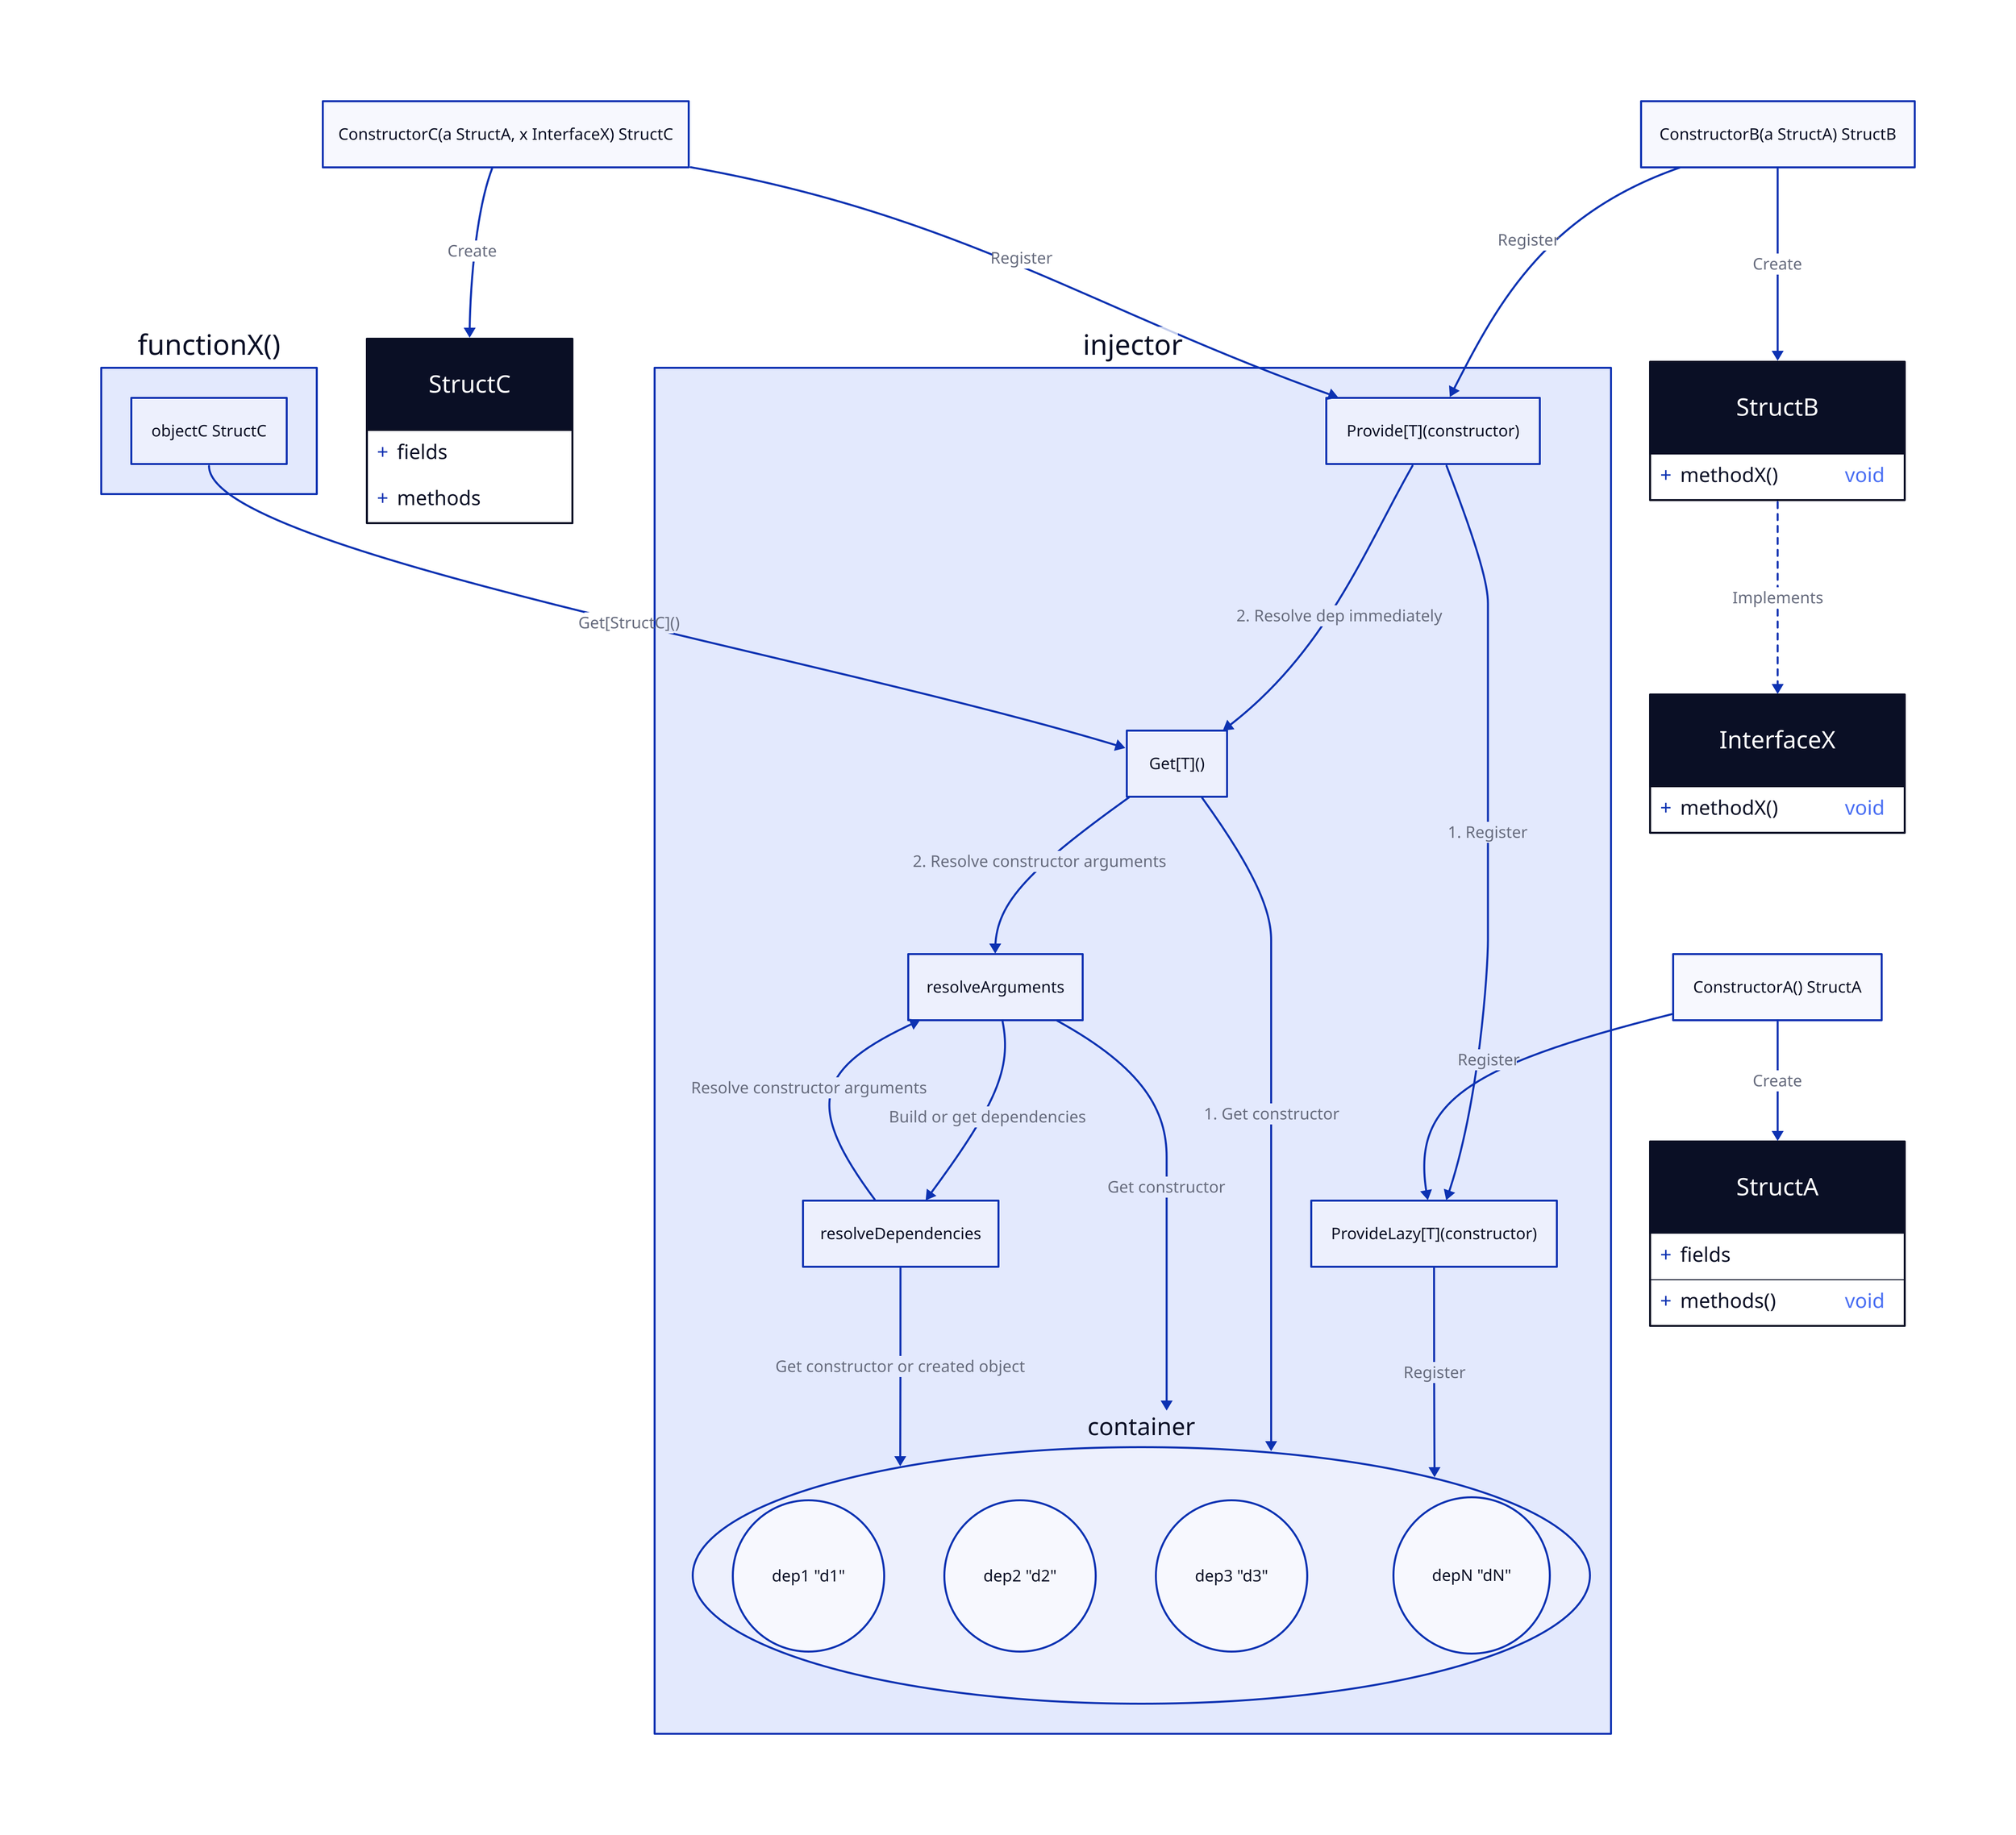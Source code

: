 injector: {
    lazyProvide: "ProvideLazy[T](constructor)"
    get: "Get[T]()"
    provide: "Provide[T](constructor)"
    container: {
      dep1 "d1": {
        shape: "circle"
      }
      dep2 "d2": {
        shape: "circle"
      }
      dep3 "d3": {
        shape: "circle"
      }
      depN "dN": {
        shape: "circle"
      }
      shape: "circle"
    }
    lazyProvide -> container: "Register"
    resolveArguments
    resolveDependencies
    get -> container: "1. Get constructor"
    get -> resolveArguments: "2. Resolve constructor arguments"
    resolveArguments -> resolveDependencies: "Build or get dependencies"
    resolveDependencies -> resolveArguments: "Resolve constructor arguments"
    resolveArguments -> container: "Get constructor"
    resolveDependencies -> container: "Get constructor or created object"
    provide -> lazyProvide: "1. Register"
    provide -> get: "2. Resolve dep immediately"
  }
  
  StructA: {
    shape: class
    fields
    methods()
  }
  
  ConstructorA: "ConstructorA() StructA"
  
  ConstructorA -> StructA: "Create"
  
  InterfaceX: {
    shape: class
    methodX()
  }
  
  StructB: {
    shape: class
    methodX()
  }
  
  ConstructorB: "ConstructorB(a StructA) StructB"
  
  ConstructorB -> StructB: "Create"
  
  StructB -> InterfaceX: "Implements" {
    style.stroke-dash: "3"
  }
  
  StructC: {
    shape: class
    fields
    methods
  }
  
  ConstructorC: "ConstructorC(a StructA, x InterfaceX) StructC"
  ConstructorC -> StructC: "Create"
  
  ConstructorA -> injector.lazyProvide: "Register"
  ConstructorB -> injector.provide: "Register"
  ConstructorC -> injector.provide: "Register"
  
  functionX: "functionX()" {
    objectC: "objectC StructC"
  }
  
  functionX.objectC -> injector.get: "Get[StructC]()"